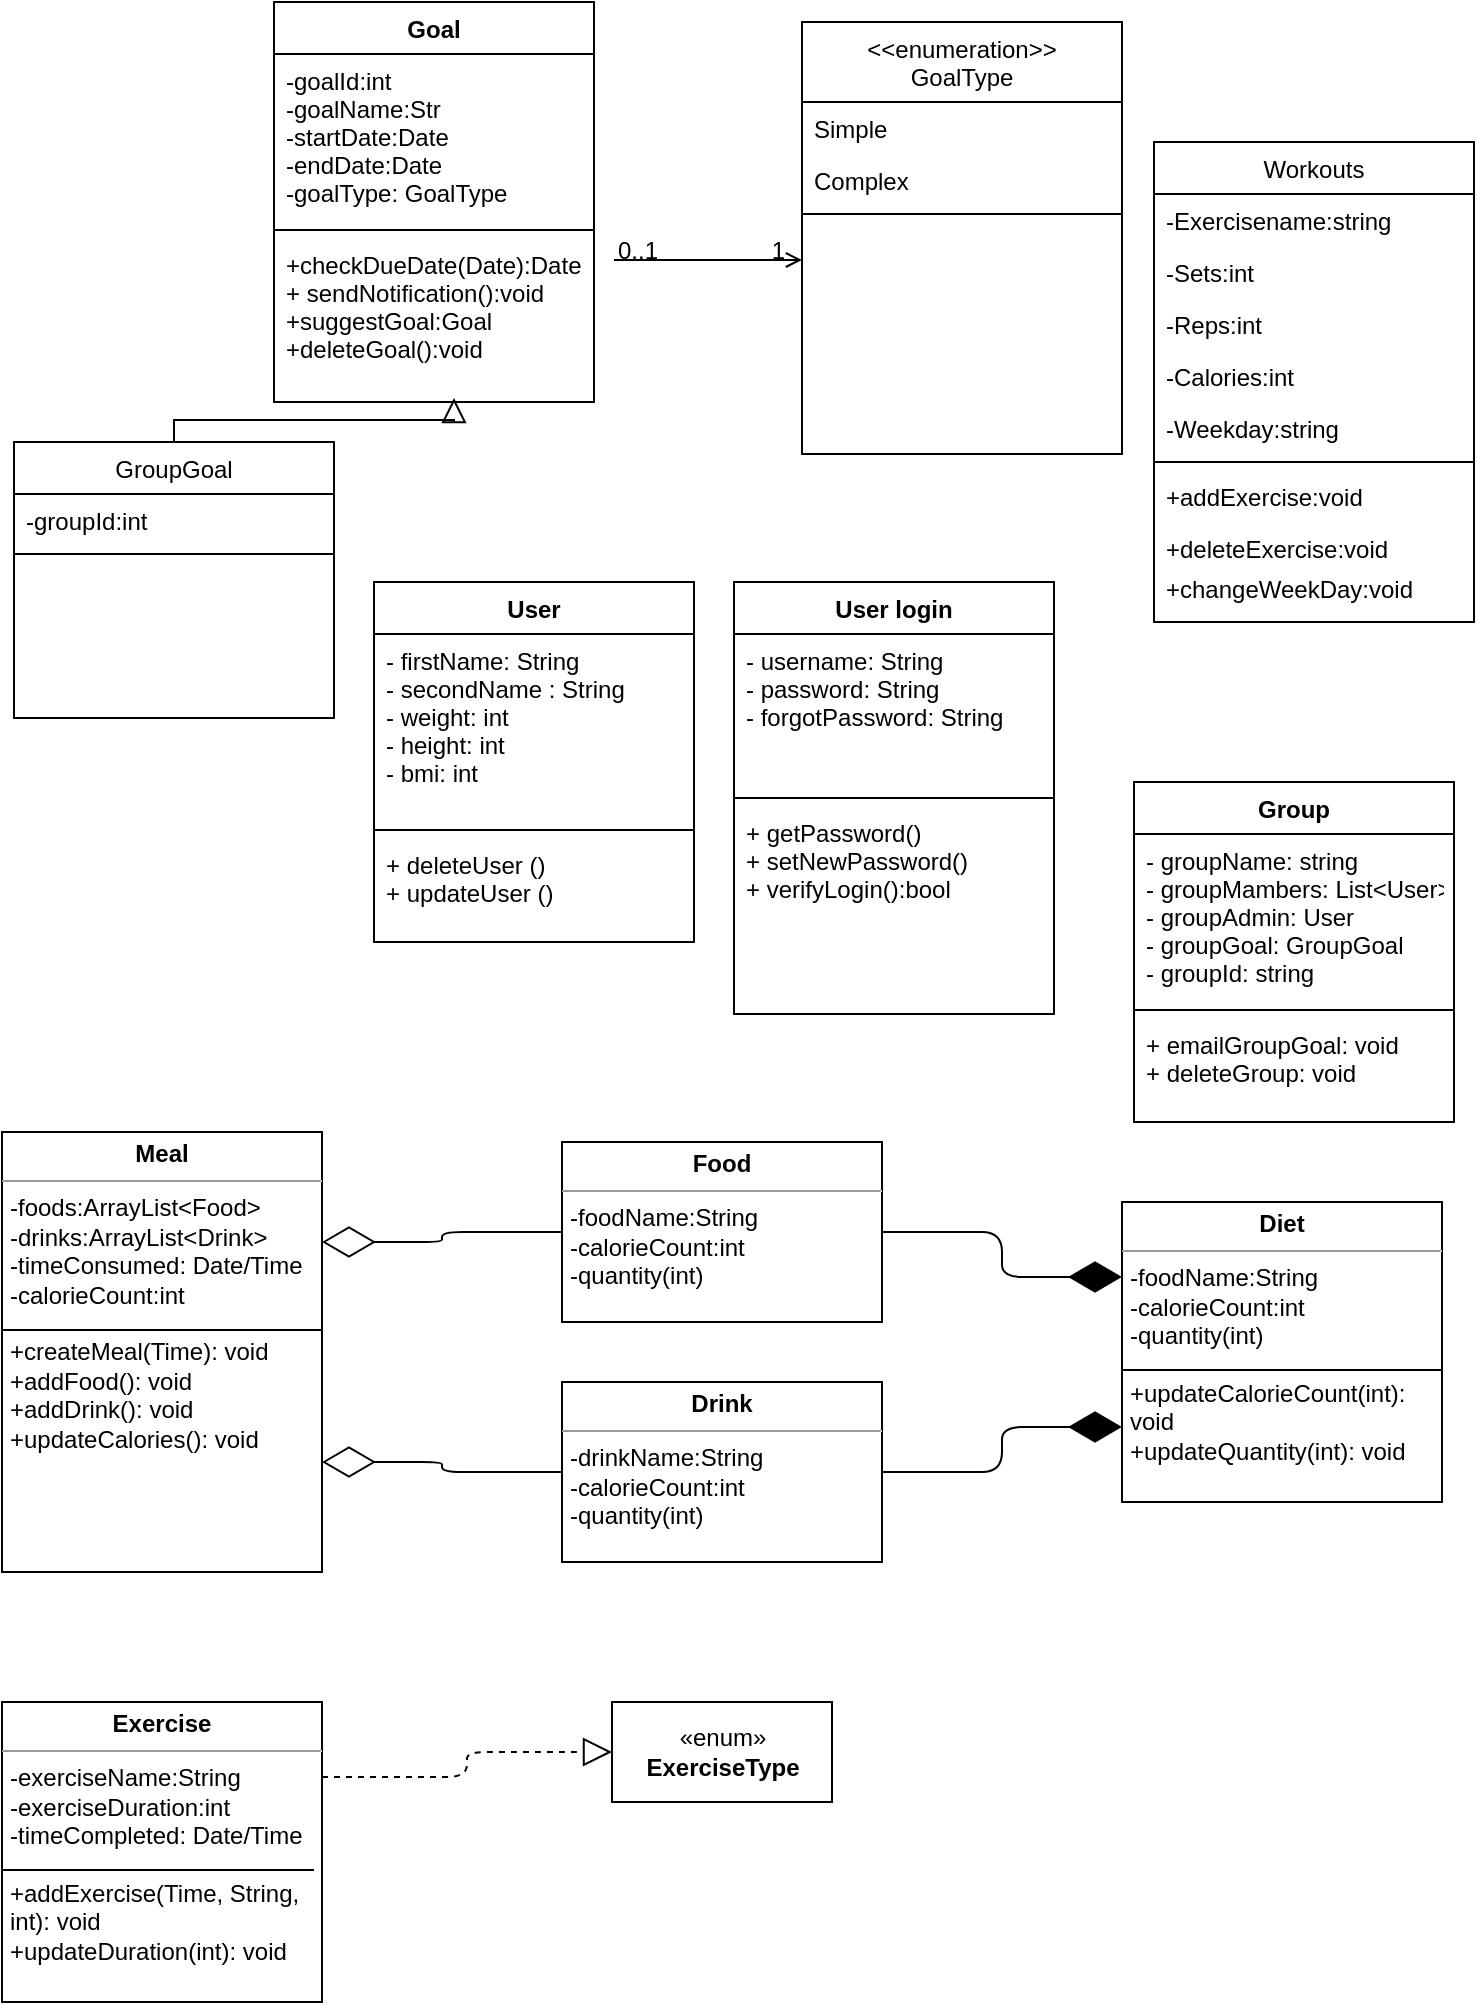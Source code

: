 <mxfile version="14.4.2" type="github">
  <diagram id="C5RBs43oDa-KdzZeNtuy" name="Page-1">
    <mxGraphModel dx="1422" dy="762" grid="1" gridSize="10" guides="1" tooltips="1" connect="1" arrows="1" fold="1" page="1" pageScale="1" pageWidth="827" pageHeight="1169" math="0" shadow="0">
      <root>
        <mxCell id="WIyWlLk6GJQsqaUBKTNV-0" />
        <mxCell id="WIyWlLk6GJQsqaUBKTNV-1" parent="WIyWlLk6GJQsqaUBKTNV-0" />
        <mxCell id="zkfFHV4jXpPFQw0GAbJ--6" value="GroupGoal" style="swimlane;fontStyle=0;align=center;verticalAlign=top;childLayout=stackLayout;horizontal=1;startSize=26;horizontalStack=0;resizeParent=1;resizeLast=0;collapsible=1;marginBottom=0;rounded=0;shadow=0;strokeWidth=1;" parent="WIyWlLk6GJQsqaUBKTNV-1" vertex="1">
          <mxGeometry x="60" y="290" width="160" height="138" as="geometry">
            <mxRectangle x="130" y="380" width="160" height="26" as="alternateBounds" />
          </mxGeometry>
        </mxCell>
        <mxCell id="zkfFHV4jXpPFQw0GAbJ--7" value="-groupId:int" style="text;align=left;verticalAlign=top;spacingLeft=4;spacingRight=4;overflow=hidden;rotatable=0;points=[[0,0.5],[1,0.5]];portConstraint=eastwest;" parent="zkfFHV4jXpPFQw0GAbJ--6" vertex="1">
          <mxGeometry y="26" width="160" height="26" as="geometry" />
        </mxCell>
        <mxCell id="zkfFHV4jXpPFQw0GAbJ--9" value="" style="line;html=1;strokeWidth=1;align=left;verticalAlign=middle;spacingTop=-1;spacingLeft=3;spacingRight=3;rotatable=0;labelPosition=right;points=[];portConstraint=eastwest;" parent="zkfFHV4jXpPFQw0GAbJ--6" vertex="1">
          <mxGeometry y="52" width="160" height="8" as="geometry" />
        </mxCell>
        <mxCell id="zkfFHV4jXpPFQw0GAbJ--12" value="" style="endArrow=block;endSize=10;endFill=0;shadow=0;strokeWidth=1;rounded=0;edgeStyle=elbowEdgeStyle;elbow=vertical;" parent="WIyWlLk6GJQsqaUBKTNV-1" source="zkfFHV4jXpPFQw0GAbJ--6" edge="1">
          <mxGeometry width="160" relative="1" as="geometry">
            <mxPoint x="200" y="203" as="sourcePoint" />
            <mxPoint x="280" y="268" as="targetPoint" />
          </mxGeometry>
        </mxCell>
        <mxCell id="zkfFHV4jXpPFQw0GAbJ--17" value="&lt;&lt;enumeration&gt;&gt;&#xa;GoalType" style="swimlane;fontStyle=0;align=center;verticalAlign=top;childLayout=stackLayout;horizontal=1;startSize=40;horizontalStack=0;resizeParent=1;resizeLast=0;collapsible=1;marginBottom=0;rounded=0;shadow=0;strokeWidth=1;" parent="WIyWlLk6GJQsqaUBKTNV-1" vertex="1">
          <mxGeometry x="454" y="80" width="160" height="216" as="geometry">
            <mxRectangle x="550" y="140" width="160" height="26" as="alternateBounds" />
          </mxGeometry>
        </mxCell>
        <mxCell id="zkfFHV4jXpPFQw0GAbJ--18" value="Simple" style="text;align=left;verticalAlign=top;spacingLeft=4;spacingRight=4;overflow=hidden;rotatable=0;points=[[0,0.5],[1,0.5]];portConstraint=eastwest;" parent="zkfFHV4jXpPFQw0GAbJ--17" vertex="1">
          <mxGeometry y="40" width="160" height="26" as="geometry" />
        </mxCell>
        <mxCell id="zkfFHV4jXpPFQw0GAbJ--19" value="Complex" style="text;align=left;verticalAlign=top;spacingLeft=4;spacingRight=4;overflow=hidden;rotatable=0;points=[[0,0.5],[1,0.5]];portConstraint=eastwest;rounded=0;shadow=0;html=0;" parent="zkfFHV4jXpPFQw0GAbJ--17" vertex="1">
          <mxGeometry y="66" width="160" height="26" as="geometry" />
        </mxCell>
        <mxCell id="zkfFHV4jXpPFQw0GAbJ--23" value="" style="line;html=1;strokeWidth=1;align=left;verticalAlign=middle;spacingTop=-1;spacingLeft=3;spacingRight=3;rotatable=0;labelPosition=right;points=[];portConstraint=eastwest;" parent="zkfFHV4jXpPFQw0GAbJ--17" vertex="1">
          <mxGeometry y="92" width="160" height="8" as="geometry" />
        </mxCell>
        <mxCell id="zkfFHV4jXpPFQw0GAbJ--26" value="" style="endArrow=open;shadow=0;strokeWidth=1;rounded=0;endFill=1;edgeStyle=elbowEdgeStyle;elbow=vertical;" parent="WIyWlLk6GJQsqaUBKTNV-1" target="zkfFHV4jXpPFQw0GAbJ--17" edge="1">
          <mxGeometry x="0.5" y="41" relative="1" as="geometry">
            <mxPoint x="360" y="199" as="sourcePoint" />
            <mxPoint x="540" y="192" as="targetPoint" />
            <mxPoint x="-40" y="32" as="offset" />
          </mxGeometry>
        </mxCell>
        <mxCell id="zkfFHV4jXpPFQw0GAbJ--27" value="0..1" style="resizable=0;align=left;verticalAlign=bottom;labelBackgroundColor=none;fontSize=12;" parent="zkfFHV4jXpPFQw0GAbJ--26" connectable="0" vertex="1">
          <mxGeometry x="-1" relative="1" as="geometry">
            <mxPoint y="4" as="offset" />
          </mxGeometry>
        </mxCell>
        <mxCell id="zkfFHV4jXpPFQw0GAbJ--28" value="1" style="resizable=0;align=right;verticalAlign=bottom;labelBackgroundColor=none;fontSize=12;" parent="zkfFHV4jXpPFQw0GAbJ--26" connectable="0" vertex="1">
          <mxGeometry x="1" relative="1" as="geometry">
            <mxPoint x="-7" y="4" as="offset" />
          </mxGeometry>
        </mxCell>
        <mxCell id="3uA7-vpTSDyjAOvNhWsR-0" value="&lt;p style=&quot;margin: 0px ; margin-top: 4px ; text-align: center&quot;&gt;&lt;b&gt;Meal&lt;/b&gt;&lt;/p&gt;&lt;hr size=&quot;1&quot;&gt;&lt;p style=&quot;margin: 0px ; margin-left: 4px&quot;&gt;&lt;/p&gt;&lt;p style=&quot;margin: 0px ; margin-left: 4px&quot;&gt;-foods:ArrayList&amp;lt;Food&amp;gt;&lt;br style=&quot;padding: 0px ; margin: 0px&quot;&gt;-drinks:ArrayList&amp;lt;Drink&amp;gt;&lt;br style=&quot;padding: 0px ; margin: 0px&quot;&gt;-timeConsumed: Date/Time&lt;br style=&quot;padding: 0px ; margin: 0px&quot;&gt;-calorieCount:int&lt;br style=&quot;padding: 0px ; margin: 0px&quot;&gt;&lt;br style=&quot;padding: 0px ; margin: 0px&quot;&gt;+createMeal(Time): void&lt;br style=&quot;padding: 0px ; margin: 0px&quot;&gt;+addFood(): void&lt;br style=&quot;padding: 0px ; margin: 0px&quot;&gt;+addDrink(): void&lt;br style=&quot;padding: 0px ; margin: 0px&quot;&gt;+updateCalories(): void&lt;/p&gt;&lt;div style=&quot;padding: 0px ; margin: 0px&quot;&gt;&lt;br style=&quot;padding: 0px ; margin: 0px&quot;&gt;&lt;/div&gt;" style="verticalAlign=top;align=left;overflow=fill;fontSize=12;fontFamily=Helvetica;html=1;" parent="WIyWlLk6GJQsqaUBKTNV-1" vertex="1">
          <mxGeometry x="54" y="635" width="160" height="220" as="geometry" />
        </mxCell>
        <mxCell id="J9X6WJMJ_OP17Aa7dfjv-10" value="User login" style="swimlane;fontStyle=1;align=center;verticalAlign=top;childLayout=stackLayout;horizontal=1;startSize=26;horizontalStack=0;resizeParent=1;resizeParentMax=0;resizeLast=0;collapsible=1;marginBottom=0;" parent="WIyWlLk6GJQsqaUBKTNV-1" vertex="1">
          <mxGeometry x="420" y="360" width="160" height="216" as="geometry" />
        </mxCell>
        <mxCell id="J9X6WJMJ_OP17Aa7dfjv-11" value="- username: String &#xa;- password: String&#xa;- forgotPassword: String&#xa;" style="text;strokeColor=none;fillColor=none;align=left;verticalAlign=top;spacingLeft=4;spacingRight=4;overflow=hidden;rotatable=0;points=[[0,0.5],[1,0.5]];portConstraint=eastwest;" parent="J9X6WJMJ_OP17Aa7dfjv-10" vertex="1">
          <mxGeometry y="26" width="160" height="78" as="geometry" />
        </mxCell>
        <mxCell id="J9X6WJMJ_OP17Aa7dfjv-12" value="" style="line;strokeWidth=1;fillColor=none;align=left;verticalAlign=middle;spacingTop=-1;spacingLeft=3;spacingRight=3;rotatable=0;labelPosition=right;points=[];portConstraint=eastwest;" parent="J9X6WJMJ_OP17Aa7dfjv-10" vertex="1">
          <mxGeometry y="104" width="160" height="8" as="geometry" />
        </mxCell>
        <mxCell id="J9X6WJMJ_OP17Aa7dfjv-13" value="+ getPassword()&#xa;+ setNewPassword()&#xa;+ verifyLogin():bool" style="text;strokeColor=none;fillColor=none;align=left;verticalAlign=top;spacingLeft=4;spacingRight=4;overflow=hidden;rotatable=0;points=[[0,0.5],[1,0.5]];portConstraint=eastwest;" parent="J9X6WJMJ_OP17Aa7dfjv-10" vertex="1">
          <mxGeometry y="112" width="160" height="104" as="geometry" />
        </mxCell>
        <mxCell id="7LJqKkAm_eQGmLYCBISN-4" value="Group" style="swimlane;fontStyle=1;align=center;verticalAlign=top;childLayout=stackLayout;horizontal=1;startSize=26;horizontalStack=0;resizeParent=1;resizeParentMax=0;resizeLast=0;collapsible=1;marginBottom=0;" parent="WIyWlLk6GJQsqaUBKTNV-1" vertex="1">
          <mxGeometry x="620" y="460" width="160" height="170" as="geometry" />
        </mxCell>
        <mxCell id="7LJqKkAm_eQGmLYCBISN-5" value="- groupName: string&#xa;- groupMambers: List&lt;User&gt;&#xa;- groupAdmin: User&#xa;- groupGoal: GroupGoal&#xa;- groupId: string" style="text;strokeColor=none;fillColor=none;align=left;verticalAlign=top;spacingLeft=4;spacingRight=4;overflow=hidden;rotatable=0;points=[[0,0.5],[1,0.5]];portConstraint=eastwest;" parent="7LJqKkAm_eQGmLYCBISN-4" vertex="1">
          <mxGeometry y="26" width="160" height="84" as="geometry" />
        </mxCell>
        <mxCell id="7LJqKkAm_eQGmLYCBISN-6" value="" style="line;strokeWidth=1;fillColor=none;align=left;verticalAlign=middle;spacingTop=-1;spacingLeft=3;spacingRight=3;rotatable=0;labelPosition=right;points=[];portConstraint=eastwest;" parent="7LJqKkAm_eQGmLYCBISN-4" vertex="1">
          <mxGeometry y="110" width="160" height="8" as="geometry" />
        </mxCell>
        <mxCell id="7LJqKkAm_eQGmLYCBISN-7" value="+ emailGroupGoal: void&#xa;+ deleteGroup: void" style="text;strokeColor=none;fillColor=none;align=left;verticalAlign=top;spacingLeft=4;spacingRight=4;overflow=hidden;rotatable=0;points=[[0,0.5],[1,0.5]];portConstraint=eastwest;" parent="7LJqKkAm_eQGmLYCBISN-4" vertex="1">
          <mxGeometry y="118" width="160" height="52" as="geometry" />
        </mxCell>
        <mxCell id="fOt2clN8Hv5LVnkUOfTA-0" value="Goal" style="swimlane;fontStyle=1;align=center;verticalAlign=top;childLayout=stackLayout;horizontal=1;startSize=26;horizontalStack=0;resizeParent=1;resizeParentMax=0;resizeLast=0;collapsible=1;marginBottom=0;" parent="WIyWlLk6GJQsqaUBKTNV-1" vertex="1">
          <mxGeometry x="190" y="70" width="160" height="200" as="geometry" />
        </mxCell>
        <mxCell id="fOt2clN8Hv5LVnkUOfTA-1" value="-goalId:int&#xa;-goalName:Str&#xa;-startDate:Date&#xa;-endDate:Date&#xa;-goalType: GoalType" style="text;strokeColor=none;fillColor=none;align=left;verticalAlign=top;spacingLeft=4;spacingRight=4;overflow=hidden;rotatable=0;points=[[0,0.5],[1,0.5]];portConstraint=eastwest;" parent="fOt2clN8Hv5LVnkUOfTA-0" vertex="1">
          <mxGeometry y="26" width="160" height="84" as="geometry" />
        </mxCell>
        <mxCell id="fOt2clN8Hv5LVnkUOfTA-2" value="" style="line;strokeWidth=1;fillColor=none;align=left;verticalAlign=middle;spacingTop=-1;spacingLeft=3;spacingRight=3;rotatable=0;labelPosition=right;points=[];portConstraint=eastwest;" parent="fOt2clN8Hv5LVnkUOfTA-0" vertex="1">
          <mxGeometry y="110" width="160" height="8" as="geometry" />
        </mxCell>
        <mxCell id="fOt2clN8Hv5LVnkUOfTA-3" value="+checkDueDate(Date):Date&#xa;+ sendNotification():void&#xa;+suggestGoal:Goal&#xa;+deleteGoal():void" style="text;strokeColor=none;fillColor=none;align=left;verticalAlign=top;spacingLeft=4;spacingRight=4;overflow=hidden;rotatable=0;points=[[0,0.5],[1,0.5]];portConstraint=eastwest;" parent="fOt2clN8Hv5LVnkUOfTA-0" vertex="1">
          <mxGeometry y="118" width="160" height="82" as="geometry" />
        </mxCell>
        <mxCell id="MOFNNi989I0m5LfGQqLs-0" value="Workouts" style="swimlane;fontStyle=0;align=center;verticalAlign=top;childLayout=stackLayout;horizontal=1;startSize=26;horizontalStack=0;resizeParent=1;resizeLast=0;collapsible=1;marginBottom=0;rounded=0;shadow=0;strokeWidth=1;" parent="WIyWlLk6GJQsqaUBKTNV-1" vertex="1">
          <mxGeometry x="630" y="140" width="160" height="240" as="geometry">
            <mxRectangle x="550" y="140" width="160" height="26" as="alternateBounds" />
          </mxGeometry>
        </mxCell>
        <mxCell id="MOFNNi989I0m5LfGQqLs-1" value="-Exercisename:string" style="text;align=left;verticalAlign=top;spacingLeft=4;spacingRight=4;overflow=hidden;rotatable=0;points=[[0,0.5],[1,0.5]];portConstraint=eastwest;" parent="MOFNNi989I0m5LfGQqLs-0" vertex="1">
          <mxGeometry y="26" width="160" height="26" as="geometry" />
        </mxCell>
        <mxCell id="MOFNNi989I0m5LfGQqLs-2" value="-Sets:int" style="text;align=left;verticalAlign=top;spacingLeft=4;spacingRight=4;overflow=hidden;rotatable=0;points=[[0,0.5],[1,0.5]];portConstraint=eastwest;rounded=0;shadow=0;html=0;" parent="MOFNNi989I0m5LfGQqLs-0" vertex="1">
          <mxGeometry y="52" width="160" height="26" as="geometry" />
        </mxCell>
        <mxCell id="MOFNNi989I0m5LfGQqLs-3" value="-Reps:int" style="text;align=left;verticalAlign=top;spacingLeft=4;spacingRight=4;overflow=hidden;rotatable=0;points=[[0,0.5],[1,0.5]];portConstraint=eastwest;rounded=0;shadow=0;html=0;" parent="MOFNNi989I0m5LfGQqLs-0" vertex="1">
          <mxGeometry y="78" width="160" height="26" as="geometry" />
        </mxCell>
        <mxCell id="MOFNNi989I0m5LfGQqLs-4" value="-Calories:int" style="text;align=left;verticalAlign=top;spacingLeft=4;spacingRight=4;overflow=hidden;rotatable=0;points=[[0,0.5],[1,0.5]];portConstraint=eastwest;rounded=0;shadow=0;html=0;" parent="MOFNNi989I0m5LfGQqLs-0" vertex="1">
          <mxGeometry y="104" width="160" height="26" as="geometry" />
        </mxCell>
        <mxCell id="MOFNNi989I0m5LfGQqLs-5" value="-Weekday:string" style="text;align=left;verticalAlign=top;spacingLeft=4;spacingRight=4;overflow=hidden;rotatable=0;points=[[0,0.5],[1,0.5]];portConstraint=eastwest;rounded=0;shadow=0;html=0;" parent="MOFNNi989I0m5LfGQqLs-0" vertex="1">
          <mxGeometry y="130" width="160" height="26" as="geometry" />
        </mxCell>
        <mxCell id="MOFNNi989I0m5LfGQqLs-6" value="" style="line;html=1;strokeWidth=1;align=left;verticalAlign=middle;spacingTop=-1;spacingLeft=3;spacingRight=3;rotatable=0;labelPosition=right;points=[];portConstraint=eastwest;" parent="MOFNNi989I0m5LfGQqLs-0" vertex="1">
          <mxGeometry y="156" width="160" height="8" as="geometry" />
        </mxCell>
        <mxCell id="MOFNNi989I0m5LfGQqLs-7" value="+addExercise:void" style="text;align=left;verticalAlign=top;spacingLeft=4;spacingRight=4;overflow=hidden;rotatable=0;points=[[0,0.5],[1,0.5]];portConstraint=eastwest;" parent="MOFNNi989I0m5LfGQqLs-0" vertex="1">
          <mxGeometry y="164" width="160" height="26" as="geometry" />
        </mxCell>
        <mxCell id="MOFNNi989I0m5LfGQqLs-8" value="+deleteExercise:void" style="text;align=left;verticalAlign=top;spacingLeft=4;spacingRight=4;overflow=hidden;rotatable=0;points=[[0,0.5],[1,0.5]];portConstraint=eastwest;" parent="MOFNNi989I0m5LfGQqLs-0" vertex="1">
          <mxGeometry y="190" width="160" height="20" as="geometry" />
        </mxCell>
        <mxCell id="MOFNNi989I0m5LfGQqLs-10" value="+changeWeekDay:void" style="text;align=left;verticalAlign=top;spacingLeft=4;spacingRight=4;overflow=hidden;rotatable=0;points=[[0,0.5],[1,0.5]];portConstraint=eastwest;" parent="MOFNNi989I0m5LfGQqLs-0" vertex="1">
          <mxGeometry y="210" width="160" height="20" as="geometry" />
        </mxCell>
        <mxCell id="3uA7-vpTSDyjAOvNhWsR-1" value="" style="line;strokeWidth=1;fillColor=none;align=left;verticalAlign=middle;spacingTop=-1;spacingLeft=3;spacingRight=3;rotatable=0;labelPosition=right;points=[];portConstraint=eastwest;" parent="WIyWlLk6GJQsqaUBKTNV-1" vertex="1">
          <mxGeometry x="54" y="730" width="160" height="8" as="geometry" />
        </mxCell>
        <mxCell id="3uA7-vpTSDyjAOvNhWsR-2" value="&lt;p style=&quot;margin: 0px ; margin-top: 4px ; text-align: center&quot;&gt;&lt;b&gt;Food&lt;/b&gt;&lt;/p&gt;&lt;hr size=&quot;1&quot;&gt;&lt;p style=&quot;margin: 0px ; margin-left: 4px&quot;&gt;-foodName:String&lt;br style=&quot;padding: 0px ; margin: 0px&quot;&gt;-calorieCount:int&lt;br style=&quot;padding: 0px ; margin: 0px&quot;&gt;-quantity(int)&lt;br&gt;&lt;/p&gt;" style="verticalAlign=top;align=left;overflow=fill;fontSize=12;fontFamily=Helvetica;html=1;" parent="WIyWlLk6GJQsqaUBKTNV-1" vertex="1">
          <mxGeometry x="334" y="640" width="160" height="90" as="geometry" />
        </mxCell>
        <mxCell id="3uA7-vpTSDyjAOvNhWsR-3" value="&lt;p style=&quot;margin: 0px ; margin-top: 4px ; text-align: center&quot;&gt;&lt;b&gt;Drink&lt;/b&gt;&lt;/p&gt;&lt;hr size=&quot;1&quot;&gt;&lt;p style=&quot;margin: 0px ; margin-left: 4px&quot;&gt;-drinkName:String&lt;br style=&quot;padding: 0px ; margin: 0px&quot;&gt;-calorieCount:int&lt;br style=&quot;padding: 0px ; margin: 0px&quot;&gt;-quantity(int)&lt;br&gt;&lt;/p&gt;" style="verticalAlign=top;align=left;overflow=fill;fontSize=12;fontFamily=Helvetica;html=1;" parent="WIyWlLk6GJQsqaUBKTNV-1" vertex="1">
          <mxGeometry x="334" y="760" width="160" height="90" as="geometry" />
        </mxCell>
        <mxCell id="3uA7-vpTSDyjAOvNhWsR-4" value="&lt;p style=&quot;margin: 0px ; margin-top: 4px ; text-align: center&quot;&gt;&lt;b&gt;Diet&lt;/b&gt;&lt;/p&gt;&lt;hr size=&quot;1&quot;&gt;&lt;p style=&quot;margin: 0px ; margin-left: 4px&quot;&gt;-foodName:String&lt;br style=&quot;padding: 0px ; margin: 0px&quot;&gt;-calorieCount:int&lt;br style=&quot;padding: 0px ; margin: 0px&quot;&gt;-quantity(int)&lt;br&gt;&lt;/p&gt;&lt;p style=&quot;margin: 0px ; margin-left: 4px&quot;&gt;&lt;br&gt;&lt;/p&gt;&lt;p style=&quot;margin: 0px ; margin-left: 4px&quot;&gt;+updateCalorieCount(int):&lt;br style=&quot;padding: 0px ; margin: 0px&quot;&gt;void&lt;br style=&quot;padding: 0px ; margin: 0px&quot;&gt;+updateQuantity(int): void&lt;br&gt;&lt;/p&gt;&lt;p style=&quot;margin: 0px ; margin-left: 4px&quot;&gt;&lt;br&gt;&lt;/p&gt;" style="verticalAlign=top;align=left;overflow=fill;fontSize=12;fontFamily=Helvetica;html=1;" parent="WIyWlLk6GJQsqaUBKTNV-1" vertex="1">
          <mxGeometry x="614" y="670" width="160" height="150" as="geometry" />
        </mxCell>
        <mxCell id="3uA7-vpTSDyjAOvNhWsR-5" value="" style="line;strokeWidth=1;fillColor=none;align=left;verticalAlign=middle;spacingTop=-1;spacingLeft=3;spacingRight=3;rotatable=0;labelPosition=right;points=[];portConstraint=eastwest;" parent="WIyWlLk6GJQsqaUBKTNV-1" vertex="1">
          <mxGeometry x="614" y="750" width="160" height="8" as="geometry" />
        </mxCell>
        <mxCell id="3uA7-vpTSDyjAOvNhWsR-6" value="&lt;p style=&quot;margin: 0px ; margin-top: 4px ; text-align: center&quot;&gt;&lt;b&gt;Exercise&lt;/b&gt;&lt;/p&gt;&lt;hr size=&quot;1&quot;&gt;&lt;p style=&quot;margin: 0px ; margin-left: 4px&quot;&gt;-exerciseName:String&lt;br style=&quot;padding: 0px ; margin: 0px&quot;&gt;-exerciseDuration:int&lt;br style=&quot;padding: 0px ; margin: 0px&quot;&gt;-timeCompleted: Date/Time&lt;br&gt;&lt;/p&gt;&lt;p style=&quot;margin: 0px ; margin-left: 4px&quot;&gt;&lt;br&gt;&lt;/p&gt;&lt;p style=&quot;margin: 0px ; margin-left: 4px&quot;&gt;+addExercise(Time, String,&lt;br style=&quot;padding: 0px ; margin: 0px&quot;&gt;int): void&lt;br style=&quot;padding: 0px ; margin: 0px&quot;&gt;+updateDuration(int): void&lt;br&gt;&lt;/p&gt;" style="verticalAlign=top;align=left;overflow=fill;fontSize=12;fontFamily=Helvetica;html=1;" parent="WIyWlLk6GJQsqaUBKTNV-1" vertex="1">
          <mxGeometry x="54" y="920" width="160" height="150" as="geometry" />
        </mxCell>
        <mxCell id="3uA7-vpTSDyjAOvNhWsR-7" value="«enum»&lt;br&gt;&lt;b&gt;ExerciseType&lt;/b&gt;" style="html=1;" parent="WIyWlLk6GJQsqaUBKTNV-1" vertex="1">
          <mxGeometry x="359" y="920" width="110" height="50" as="geometry" />
        </mxCell>
        <mxCell id="3uA7-vpTSDyjAOvNhWsR-8" value="" style="endArrow=diamondThin;endFill=0;endSize=24;html=1;entryX=1;entryY=0.25;entryDx=0;entryDy=0;edgeStyle=orthogonalEdgeStyle;exitX=0;exitY=0.5;exitDx=0;exitDy=0;" parent="WIyWlLk6GJQsqaUBKTNV-1" source="3uA7-vpTSDyjAOvNhWsR-2" target="3uA7-vpTSDyjAOvNhWsR-0" edge="1">
          <mxGeometry width="160" relative="1" as="geometry">
            <mxPoint x="274" y="615" as="sourcePoint" />
            <mxPoint x="554" y="760" as="targetPoint" />
          </mxGeometry>
        </mxCell>
        <mxCell id="3uA7-vpTSDyjAOvNhWsR-9" value="" style="endArrow=diamondThin;endFill=0;endSize=24;html=1;entryX=1;entryY=0.75;entryDx=0;entryDy=0;edgeStyle=orthogonalEdgeStyle;exitX=0;exitY=0.5;exitDx=0;exitDy=0;" parent="WIyWlLk6GJQsqaUBKTNV-1" source="3uA7-vpTSDyjAOvNhWsR-3" target="3uA7-vpTSDyjAOvNhWsR-0" edge="1">
          <mxGeometry width="160" relative="1" as="geometry">
            <mxPoint x="274" y="725" as="sourcePoint" />
            <mxPoint x="554" y="760" as="targetPoint" />
          </mxGeometry>
        </mxCell>
        <mxCell id="3uA7-vpTSDyjAOvNhWsR-10" value="" style="endArrow=diamondThin;endFill=1;endSize=24;html=1;entryX=0;entryY=0.25;entryDx=0;entryDy=0;edgeStyle=orthogonalEdgeStyle;exitX=1;exitY=0.5;exitDx=0;exitDy=0;" parent="WIyWlLk6GJQsqaUBKTNV-1" source="3uA7-vpTSDyjAOvNhWsR-2" target="3uA7-vpTSDyjAOvNhWsR-4" edge="1">
          <mxGeometry width="160" relative="1" as="geometry">
            <mxPoint x="554" y="598" as="sourcePoint" />
            <mxPoint x="554" y="760" as="targetPoint" />
          </mxGeometry>
        </mxCell>
        <mxCell id="3uA7-vpTSDyjAOvNhWsR-11" value="" style="endArrow=diamondThin;endFill=1;endSize=24;html=1;entryX=0;entryY=0.75;entryDx=0;entryDy=0;edgeStyle=orthogonalEdgeStyle;exitX=1;exitY=0.5;exitDx=0;exitDy=0;" parent="WIyWlLk6GJQsqaUBKTNV-1" source="3uA7-vpTSDyjAOvNhWsR-3" target="3uA7-vpTSDyjAOvNhWsR-4" edge="1">
          <mxGeometry width="160" relative="1" as="geometry">
            <mxPoint x="564" y="673" as="sourcePoint" />
            <mxPoint x="554" y="760" as="targetPoint" />
          </mxGeometry>
        </mxCell>
        <mxCell id="3uA7-vpTSDyjAOvNhWsR-12" value="" style="endArrow=block;dashed=1;endFill=0;endSize=12;html=1;exitX=1;exitY=0.25;exitDx=0;exitDy=0;edgeStyle=orthogonalEdgeStyle;entryX=0;entryY=0.5;entryDx=0;entryDy=0;" parent="WIyWlLk6GJQsqaUBKTNV-1" source="3uA7-vpTSDyjAOvNhWsR-6" target="3uA7-vpTSDyjAOvNhWsR-7" edge="1">
          <mxGeometry width="160" relative="1" as="geometry">
            <mxPoint x="230.5" y="980" as="sourcePoint" />
            <mxPoint x="290" y="940" as="targetPoint" />
          </mxGeometry>
        </mxCell>
        <mxCell id="i0l9CgU8-eGEiHrzTuOj-0" value="User" style="swimlane;fontStyle=1;align=center;verticalAlign=top;childLayout=stackLayout;horizontal=1;startSize=26;horizontalStack=0;resizeParent=1;resizeParentMax=0;resizeLast=0;collapsible=1;marginBottom=0;" vertex="1" parent="WIyWlLk6GJQsqaUBKTNV-1">
          <mxGeometry x="240" y="360" width="160" height="180" as="geometry" />
        </mxCell>
        <mxCell id="i0l9CgU8-eGEiHrzTuOj-1" value="- firstName: String&#xa;- secondName : String&#xa;- weight: int&#xa;- height: int&#xa;- bmi: int" style="text;strokeColor=none;fillColor=none;align=left;verticalAlign=top;spacingLeft=4;spacingRight=4;overflow=hidden;rotatable=0;points=[[0,0.5],[1,0.5]];portConstraint=eastwest;" vertex="1" parent="i0l9CgU8-eGEiHrzTuOj-0">
          <mxGeometry y="26" width="160" height="94" as="geometry" />
        </mxCell>
        <mxCell id="i0l9CgU8-eGEiHrzTuOj-2" value="" style="line;strokeWidth=1;fillColor=none;align=left;verticalAlign=middle;spacingTop=-1;spacingLeft=3;spacingRight=3;rotatable=0;labelPosition=right;points=[];portConstraint=eastwest;" vertex="1" parent="i0l9CgU8-eGEiHrzTuOj-0">
          <mxGeometry y="120" width="160" height="8" as="geometry" />
        </mxCell>
        <mxCell id="i0l9CgU8-eGEiHrzTuOj-3" value="+ deleteUser ()&#xa;+ updateUser ()" style="text;strokeColor=none;fillColor=none;align=left;verticalAlign=top;spacingLeft=4;spacingRight=4;overflow=hidden;rotatable=0;points=[[0,0.5],[1,0.5]];portConstraint=eastwest;" vertex="1" parent="i0l9CgU8-eGEiHrzTuOj-0">
          <mxGeometry y="128" width="160" height="52" as="geometry" />
        </mxCell>
        <mxCell id="Cfj9etHs2ASye6_KyfFH-0" value="" style="line;strokeWidth=1;fillColor=none;align=left;verticalAlign=middle;spacingTop=-1;spacingLeft=3;spacingRight=3;rotatable=0;labelPosition=right;points=[];portConstraint=eastwest;" vertex="1" parent="WIyWlLk6GJQsqaUBKTNV-1">
          <mxGeometry x="54" y="1000" width="156" height="8" as="geometry" />
        </mxCell>
      </root>
    </mxGraphModel>
  </diagram>
</mxfile>
